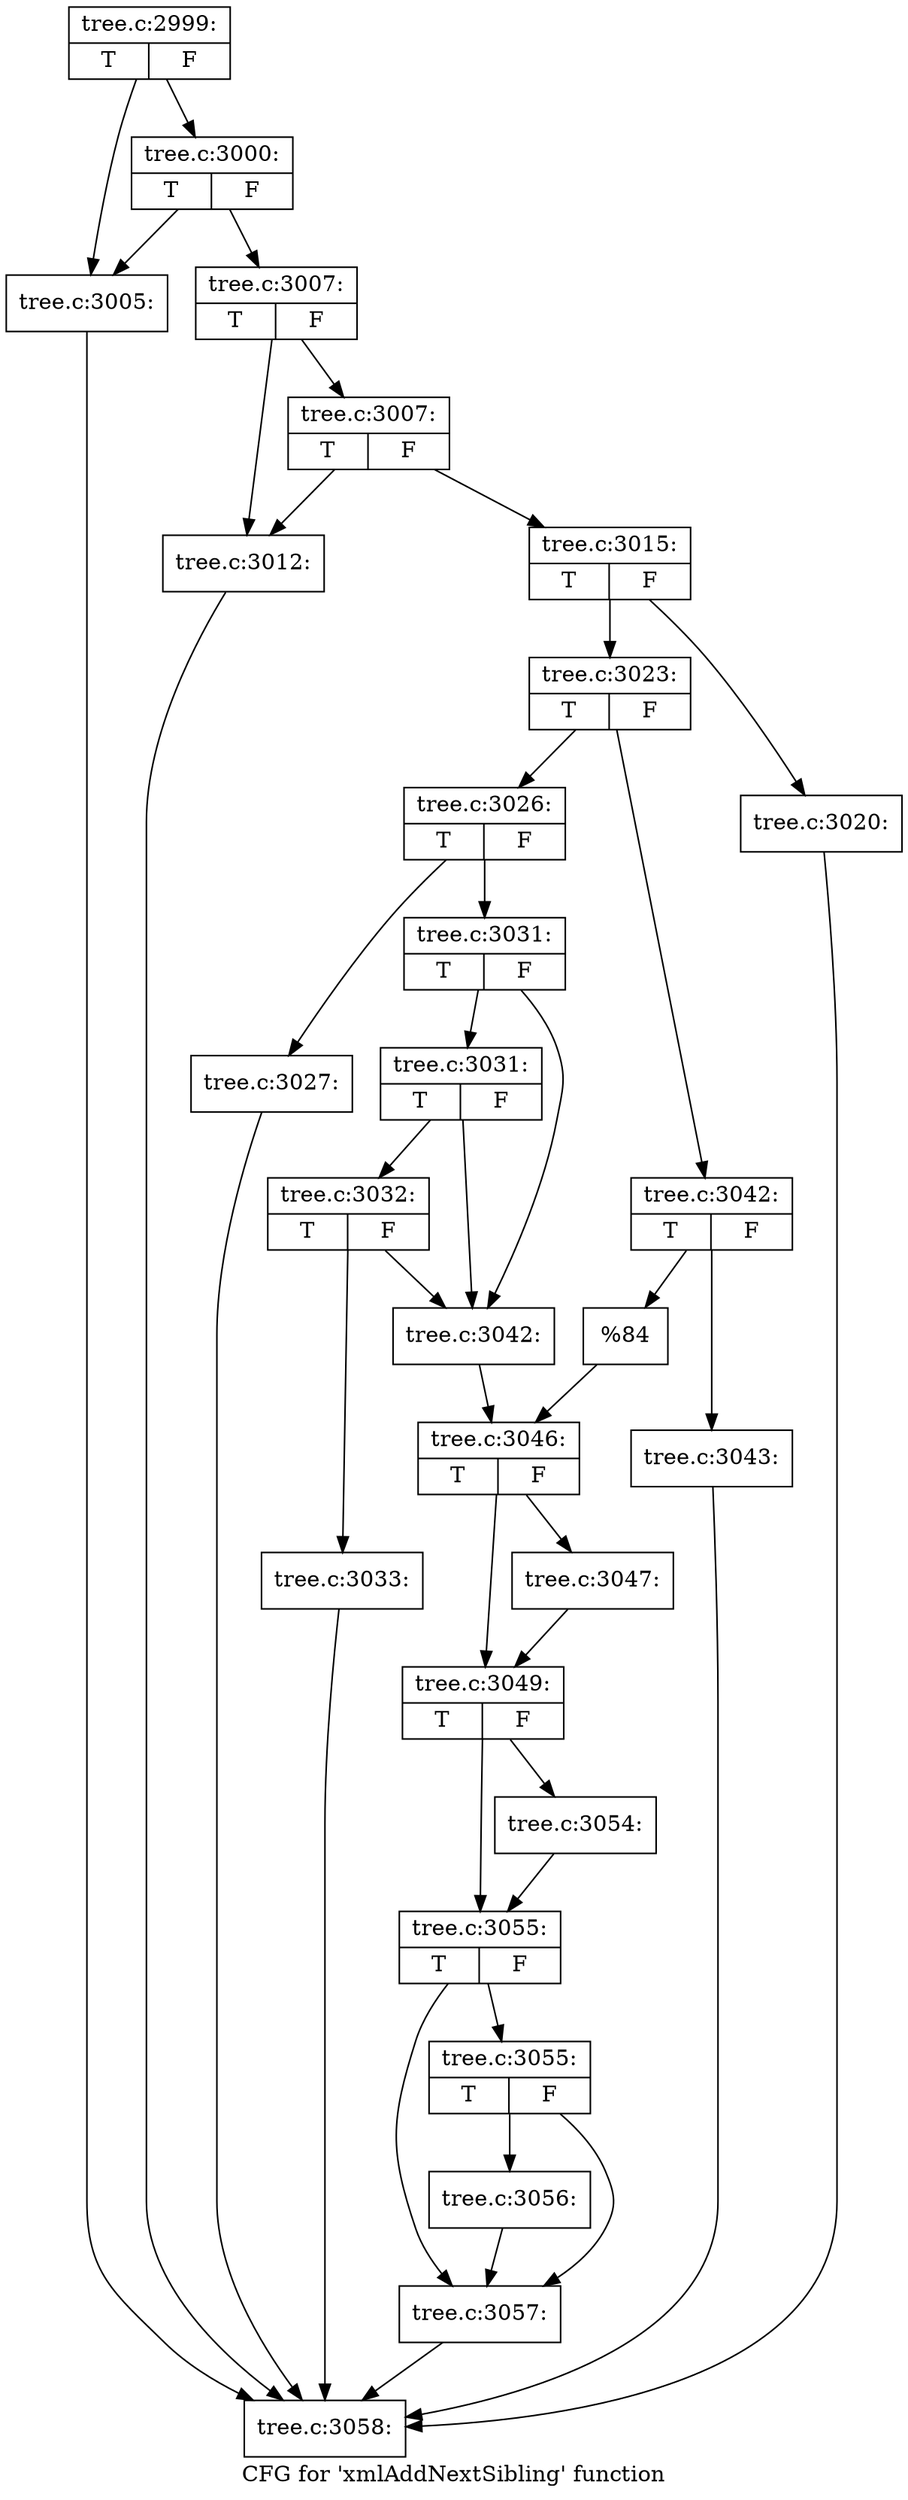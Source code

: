 digraph "CFG for 'xmlAddNextSibling' function" {
	label="CFG for 'xmlAddNextSibling' function";

	Node0x42ff880 [shape=record,label="{tree.c:2999:|{<s0>T|<s1>F}}"];
	Node0x42ff880 -> Node0x43f8b80;
	Node0x42ff880 -> Node0x43f8c20;
	Node0x43f8c20 [shape=record,label="{tree.c:3000:|{<s0>T|<s1>F}}"];
	Node0x43f8c20 -> Node0x43f8b80;
	Node0x43f8c20 -> Node0x43f8bd0;
	Node0x43f8b80 [shape=record,label="{tree.c:3005:}"];
	Node0x43f8b80 -> Node0x43f8e10;
	Node0x43f8bd0 [shape=record,label="{tree.c:3007:|{<s0>T|<s1>F}}"];
	Node0x43f8bd0 -> Node0x43f9db0;
	Node0x43f8bd0 -> Node0x43f9e50;
	Node0x43f9e50 [shape=record,label="{tree.c:3007:|{<s0>T|<s1>F}}"];
	Node0x43f9e50 -> Node0x43f9db0;
	Node0x43f9e50 -> Node0x43f9e00;
	Node0x43f9db0 [shape=record,label="{tree.c:3012:}"];
	Node0x43f9db0 -> Node0x43f8e10;
	Node0x43f9e00 [shape=record,label="{tree.c:3015:|{<s0>T|<s1>F}}"];
	Node0x43f9e00 -> Node0x43fa710;
	Node0x43f9e00 -> Node0x43fa760;
	Node0x43fa710 [shape=record,label="{tree.c:3020:}"];
	Node0x43fa710 -> Node0x43f8e10;
	Node0x43fa760 [shape=record,label="{tree.c:3023:|{<s0>T|<s1>F}}"];
	Node0x43fa760 -> Node0x43fae40;
	Node0x43fa760 -> Node0x43faee0;
	Node0x43fae40 [shape=record,label="{tree.c:3026:|{<s0>T|<s1>F}}"];
	Node0x43fae40 -> Node0x43fb3d0;
	Node0x43fae40 -> Node0x43fb420;
	Node0x43fb3d0 [shape=record,label="{tree.c:3027:}"];
	Node0x43fb3d0 -> Node0x43f8e10;
	Node0x43fb420 [shape=record,label="{tree.c:3031:|{<s0>T|<s1>F}}"];
	Node0x43fb420 -> Node0x43fc7d0;
	Node0x43fb420 -> Node0x43fc730;
	Node0x43fc7d0 [shape=record,label="{tree.c:3031:|{<s0>T|<s1>F}}"];
	Node0x43fc7d0 -> Node0x43fc780;
	Node0x43fc7d0 -> Node0x43fc730;
	Node0x43fc780 [shape=record,label="{tree.c:3032:|{<s0>T|<s1>F}}"];
	Node0x43fc780 -> Node0x43fc0e0;
	Node0x43fc780 -> Node0x43fc730;
	Node0x43fc0e0 [shape=record,label="{tree.c:3033:}"];
	Node0x43fc0e0 -> Node0x43f8e10;
	Node0x43fc730 [shape=record,label="{tree.c:3042:}"];
	Node0x43fc730 -> Node0x43fae90;
	Node0x43faee0 [shape=record,label="{tree.c:3042:|{<s0>T|<s1>F}}"];
	Node0x43faee0 -> Node0x43fe430;
	Node0x43faee0 -> Node0x43fed10;
	Node0x43fe430 [shape=record,label="{tree.c:3043:}"];
	Node0x43fe430 -> Node0x43f8e10;
	Node0x43fed10 [shape=record,label="{%84}"];
	Node0x43fed10 -> Node0x43fae90;
	Node0x43fae90 [shape=record,label="{tree.c:3046:|{<s0>T|<s1>F}}"];
	Node0x43fae90 -> Node0x43ff5c0;
	Node0x43fae90 -> Node0x43ffa20;
	Node0x43ff5c0 [shape=record,label="{tree.c:3047:}"];
	Node0x43ff5c0 -> Node0x43ffa20;
	Node0x43ffa20 [shape=record,label="{tree.c:3049:|{<s0>T|<s1>F}}"];
	Node0x43ffa20 -> Node0x4400ed0;
	Node0x43ffa20 -> Node0x4400f20;
	Node0x4400ed0 [shape=record,label="{tree.c:3054:}"];
	Node0x4400ed0 -> Node0x4400f20;
	Node0x4400f20 [shape=record,label="{tree.c:3055:|{<s0>T|<s1>F}}"];
	Node0x4400f20 -> Node0x4401800;
	Node0x4400f20 -> Node0x44017b0;
	Node0x4401800 [shape=record,label="{tree.c:3055:|{<s0>T|<s1>F}}"];
	Node0x4401800 -> Node0x4401760;
	Node0x4401800 -> Node0x44017b0;
	Node0x4401760 [shape=record,label="{tree.c:3056:}"];
	Node0x4401760 -> Node0x44017b0;
	Node0x44017b0 [shape=record,label="{tree.c:3057:}"];
	Node0x44017b0 -> Node0x43f8e10;
	Node0x43f8e10 [shape=record,label="{tree.c:3058:}"];
}
